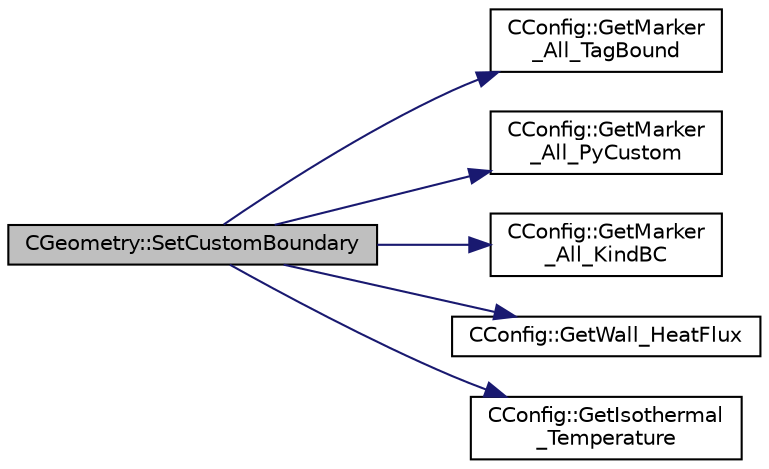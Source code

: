 digraph "CGeometry::SetCustomBoundary"
{
  edge [fontname="Helvetica",fontsize="10",labelfontname="Helvetica",labelfontsize="10"];
  node [fontname="Helvetica",fontsize="10",shape=record];
  rankdir="LR";
  Node2643 [label="CGeometry::SetCustomBoundary",height=0.2,width=0.4,color="black", fillcolor="grey75", style="filled", fontcolor="black"];
  Node2643 -> Node2644 [color="midnightblue",fontsize="10",style="solid",fontname="Helvetica"];
  Node2644 [label="CConfig::GetMarker\l_All_TagBound",height=0.2,width=0.4,color="black", fillcolor="white", style="filled",URL="$class_c_config.html#a967e969a3beb24bb6e57d7036af003be",tooltip="Get the index of the surface defined in the geometry file. "];
  Node2643 -> Node2645 [color="midnightblue",fontsize="10",style="solid",fontname="Helvetica"];
  Node2645 [label="CConfig::GetMarker\l_All_PyCustom",height=0.2,width=0.4,color="black", fillcolor="white", style="filled",URL="$class_c_config.html#a5c4f3fe48fe141bcea832b12fa7f7588",tooltip="Get the Python customization for a marker val_marker. "];
  Node2643 -> Node2646 [color="midnightblue",fontsize="10",style="solid",fontname="Helvetica"];
  Node2646 [label="CConfig::GetMarker\l_All_KindBC",height=0.2,width=0.4,color="black", fillcolor="white", style="filled",URL="$class_c_config.html#a57d43acc1457d2d27095ce006218862e",tooltip="Get the kind of boundary for each marker. "];
  Node2643 -> Node2647 [color="midnightblue",fontsize="10",style="solid",fontname="Helvetica"];
  Node2647 [label="CConfig::GetWall_HeatFlux",height=0.2,width=0.4,color="black", fillcolor="white", style="filled",URL="$class_c_config.html#a13a89ffbaf099f490fb7080163879e55",tooltip="Get the wall heat flux on a constant heat flux boundary. "];
  Node2643 -> Node2648 [color="midnightblue",fontsize="10",style="solid",fontname="Helvetica"];
  Node2648 [label="CConfig::GetIsothermal\l_Temperature",height=0.2,width=0.4,color="black", fillcolor="white", style="filled",URL="$class_c_config.html#a714590a2565d2a339ee22009ada1c7f9",tooltip="Get the wall temperature (static) at an isothermal boundary. "];
}
